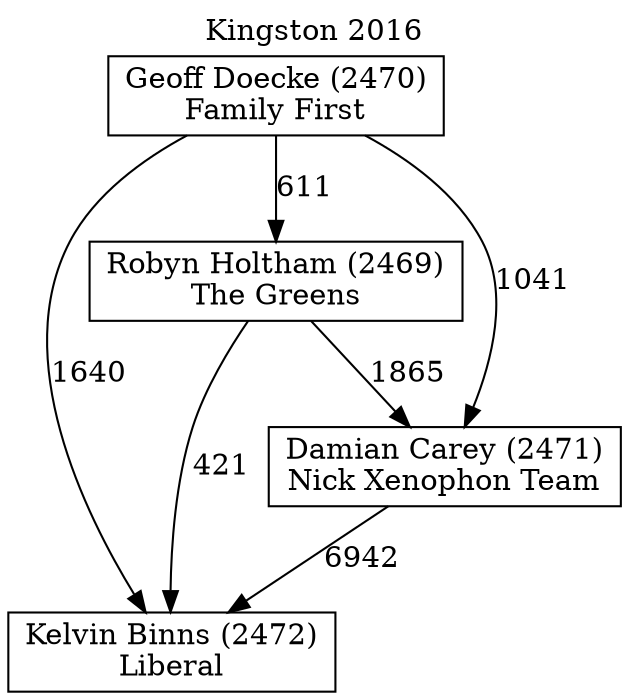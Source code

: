 // House preference flow
digraph "Kelvin Binns (2472)_Kingston_2016" {
	graph [label="Kingston 2016" labelloc=t mclimit=10]
	node [shape=box]
	"Kelvin Binns (2472)" [label="Kelvin Binns (2472)
Liberal"]
	"Robyn Holtham (2469)" [label="Robyn Holtham (2469)
The Greens"]
	"Geoff Doecke (2470)" [label="Geoff Doecke (2470)
Family First"]
	"Damian Carey (2471)" [label="Damian Carey (2471)
Nick Xenophon Team"]
	"Robyn Holtham (2469)" -> "Kelvin Binns (2472)" [label=421]
	"Damian Carey (2471)" -> "Kelvin Binns (2472)" [label=6942]
	"Geoff Doecke (2470)" -> "Robyn Holtham (2469)" [label=611]
	"Geoff Doecke (2470)" -> "Kelvin Binns (2472)" [label=1640]
	"Geoff Doecke (2470)" -> "Damian Carey (2471)" [label=1041]
	"Robyn Holtham (2469)" -> "Damian Carey (2471)" [label=1865]
}
